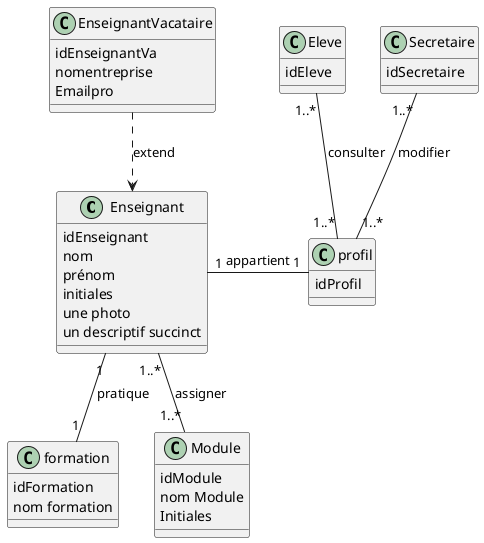 @startuml

class Enseignant {
  idEnseignant
  nom
  prénom
  initiales 
  une photo
  un descriptif succinct
}

class formation{
  idFormation
  nom formation
}

class Module{
  idModule
  nom Module
  Initiales
}

class profil {
  idProfil
}

class Eleve{
  idEleve
}

class Secretaire{
 idSecretaire
}

class EnseignantVacataire {
  idEnseignantVa
  nomentreprise
  Emailpro
}

Enseignant "1" -- "1" formation : pratique 
Enseignant "1..*" -- "1..*" Module : assigner
Enseignant "1" -right- "1" profil : appartient
Eleve "1..*" -down- "1..*" profil : consulter
Secretaire "1..*" -- "1..*" profil : modifier
EnseignantVacataire ..> Enseignant : extend

@enduml
